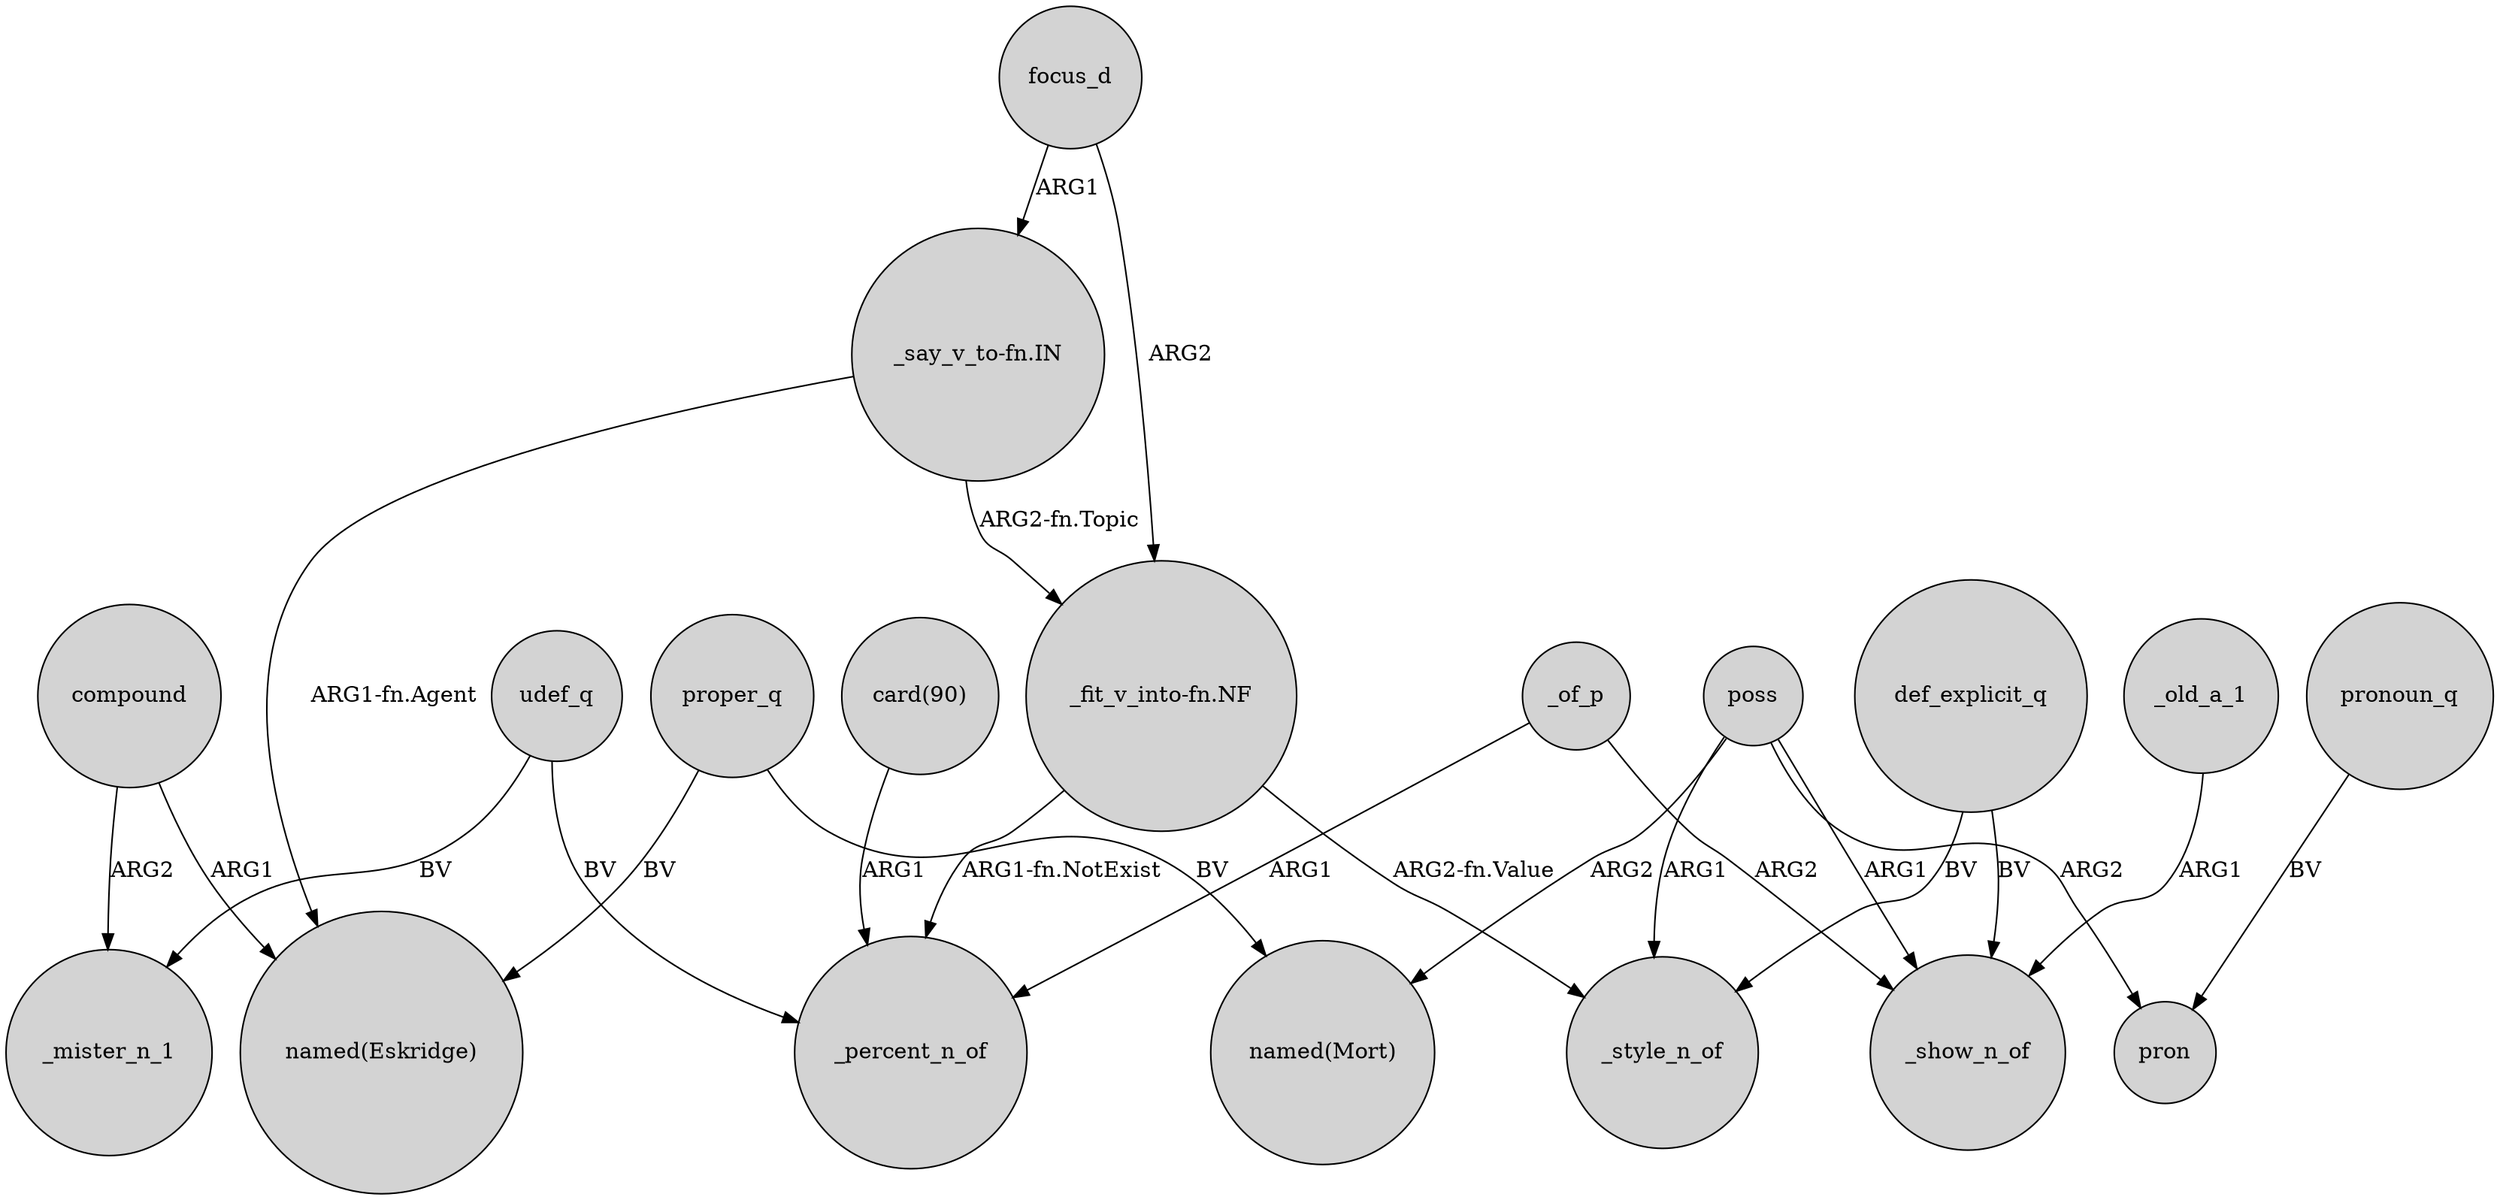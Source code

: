 digraph {
	node [shape=circle style=filled]
	poss -> "named(Mort)" [label=ARG2]
	poss -> pron [label=ARG2]
	"_fit_v_into-fn.NF" -> _style_n_of [label="ARG2-fn.Value"]
	compound -> _mister_n_1 [label=ARG2]
	udef_q -> _mister_n_1 [label=BV]
	"_say_v_to-fn.IN" -> "named(Eskridge)" [label="ARG1-fn.Agent"]
	_old_a_1 -> _show_n_of [label=ARG1]
	"_fit_v_into-fn.NF" -> _percent_n_of [label="ARG1-fn.NotExist"]
	def_explicit_q -> _show_n_of [label=BV]
	_of_p -> _percent_n_of [label=ARG1]
	pronoun_q -> pron [label=BV]
	poss -> _show_n_of [label=ARG1]
	_of_p -> _show_n_of [label=ARG2]
	compound -> "named(Eskridge)" [label=ARG1]
	"card(90)" -> _percent_n_of [label=ARG1]
	poss -> _style_n_of [label=ARG1]
	udef_q -> _percent_n_of [label=BV]
	proper_q -> "named(Eskridge)" [label=BV]
	proper_q -> "named(Mort)" [label=BV]
	def_explicit_q -> _style_n_of [label=BV]
	focus_d -> "_fit_v_into-fn.NF" [label=ARG2]
	focus_d -> "_say_v_to-fn.IN" [label=ARG1]
	"_say_v_to-fn.IN" -> "_fit_v_into-fn.NF" [label="ARG2-fn.Topic"]
}

